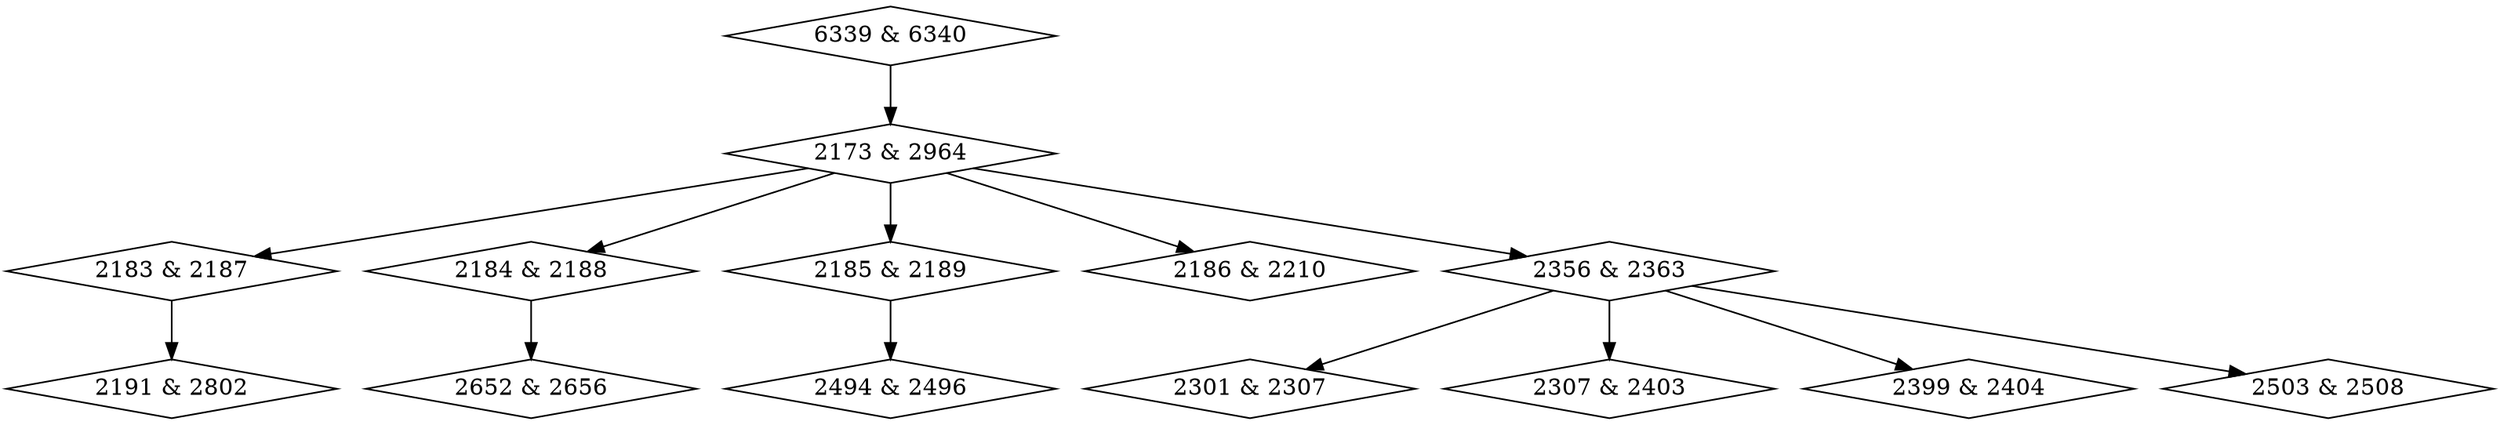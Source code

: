 digraph {
0 [label = "2173 & 2964", shape = diamond];
1 [label = "2183 & 2187", shape = diamond];
2 [label = "2184 & 2188", shape = diamond];
3 [label = "2185 & 2189", shape = diamond];
4 [label = "2186 & 2210", shape = diamond];
5 [label = "2191 & 2802", shape = diamond];
6 [label = "2301 & 2307", shape = diamond];
7 [label = "2307 & 2403", shape = diamond];
8 [label = "2356 & 2363", shape = diamond];
9 [label = "2399 & 2404", shape = diamond];
10 [label = "2494 & 2496", shape = diamond];
11 [label = "2503 & 2508", shape = diamond];
12 [label = "2652 & 2656", shape = diamond];
13 [label = "6339 & 6340", shape = diamond];
0->1;
0->2;
0->3;
0->4;
0->8;
1->5;
2->12;
3->10;
8->6;
8->7;
8->9;
8->11;
13->0;
}
